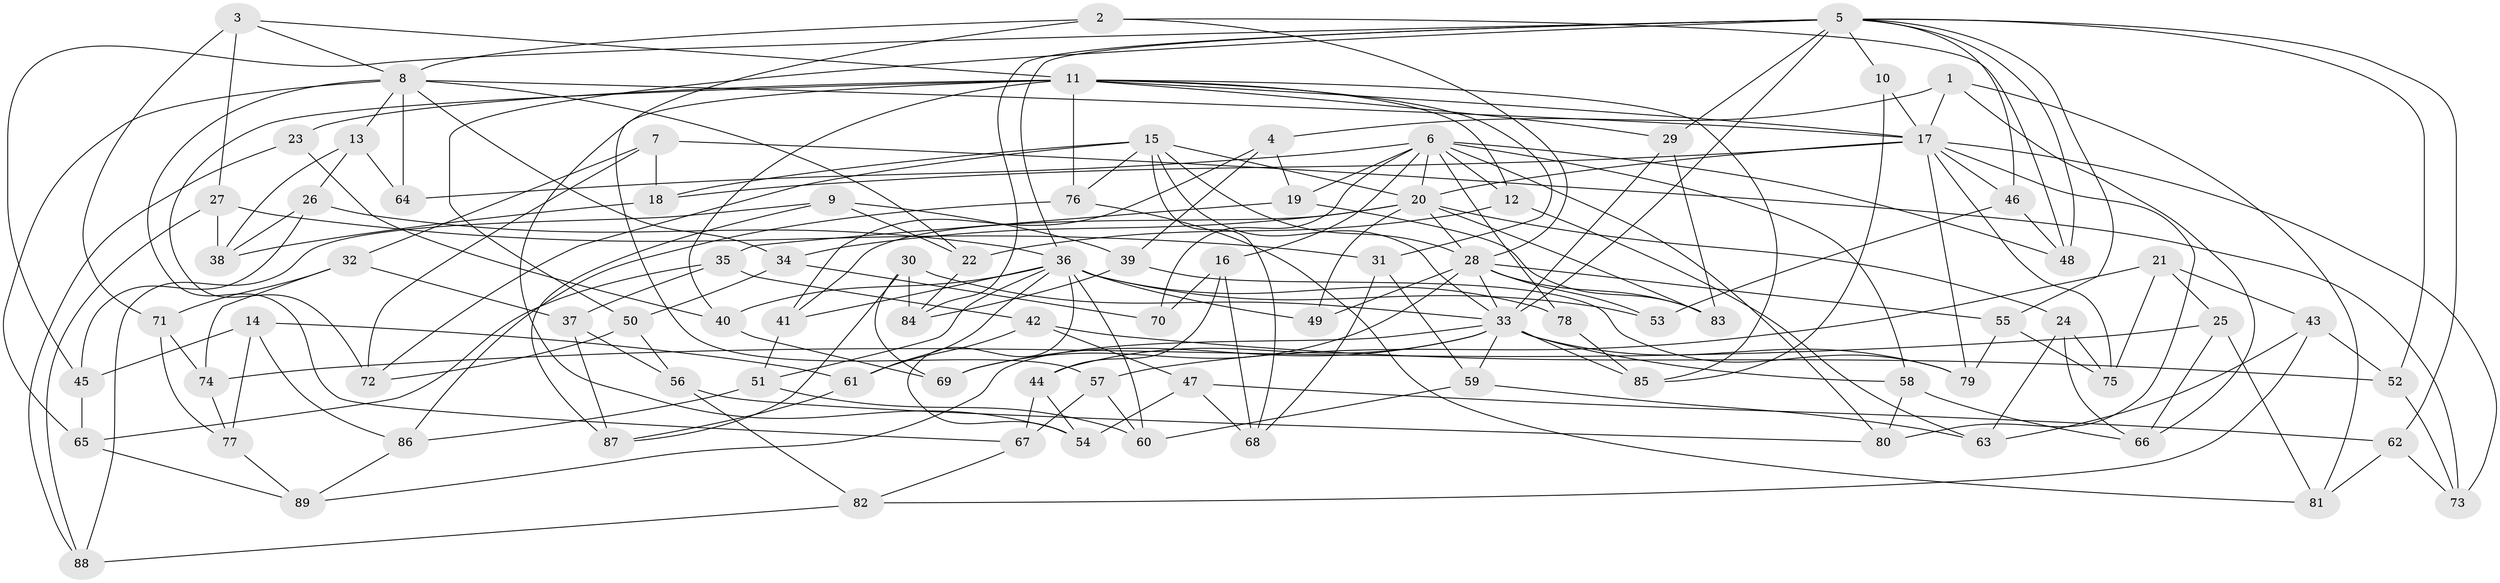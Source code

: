 // original degree distribution, {4: 1.0}
// Generated by graph-tools (version 1.1) at 2025/53/03/04/25 22:53:59]
// undirected, 89 vertices, 205 edges
graph export_dot {
  node [color=gray90,style=filled];
  1;
  2;
  3;
  4;
  5;
  6;
  7;
  8;
  9;
  10;
  11;
  12;
  13;
  14;
  15;
  16;
  17;
  18;
  19;
  20;
  21;
  22;
  23;
  24;
  25;
  26;
  27;
  28;
  29;
  30;
  31;
  32;
  33;
  34;
  35;
  36;
  37;
  38;
  39;
  40;
  41;
  42;
  43;
  44;
  45;
  46;
  47;
  48;
  49;
  50;
  51;
  52;
  53;
  54;
  55;
  56;
  57;
  58;
  59;
  60;
  61;
  62;
  63;
  64;
  65;
  66;
  67;
  68;
  69;
  70;
  71;
  72;
  73;
  74;
  75;
  76;
  77;
  78;
  79;
  80;
  81;
  82;
  83;
  84;
  85;
  86;
  87;
  88;
  89;
  1 -- 4 [weight=1.0];
  1 -- 17 [weight=1.0];
  1 -- 66 [weight=1.0];
  1 -- 81 [weight=1.0];
  2 -- 8 [weight=1.0];
  2 -- 28 [weight=1.0];
  2 -- 48 [weight=1.0];
  2 -- 54 [weight=1.0];
  3 -- 8 [weight=1.0];
  3 -- 11 [weight=1.0];
  3 -- 27 [weight=1.0];
  3 -- 71 [weight=1.0];
  4 -- 19 [weight=1.0];
  4 -- 39 [weight=1.0];
  4 -- 41 [weight=1.0];
  5 -- 10 [weight=1.0];
  5 -- 29 [weight=1.0];
  5 -- 33 [weight=1.0];
  5 -- 36 [weight=1.0];
  5 -- 45 [weight=1.0];
  5 -- 46 [weight=1.0];
  5 -- 48 [weight=1.0];
  5 -- 50 [weight=1.0];
  5 -- 52 [weight=1.0];
  5 -- 55 [weight=1.0];
  5 -- 62 [weight=1.0];
  5 -- 84 [weight=1.0];
  6 -- 12 [weight=1.0];
  6 -- 16 [weight=1.0];
  6 -- 19 [weight=1.0];
  6 -- 20 [weight=1.0];
  6 -- 48 [weight=1.0];
  6 -- 58 [weight=1.0];
  6 -- 64 [weight=1.0];
  6 -- 70 [weight=2.0];
  6 -- 78 [weight=2.0];
  6 -- 80 [weight=1.0];
  7 -- 18 [weight=1.0];
  7 -- 32 [weight=1.0];
  7 -- 72 [weight=1.0];
  7 -- 73 [weight=1.0];
  8 -- 13 [weight=1.0];
  8 -- 17 [weight=1.0];
  8 -- 22 [weight=1.0];
  8 -- 34 [weight=1.0];
  8 -- 64 [weight=2.0];
  8 -- 65 [weight=1.0];
  8 -- 67 [weight=1.0];
  9 -- 22 [weight=1.0];
  9 -- 39 [weight=1.0];
  9 -- 87 [weight=1.0];
  9 -- 88 [weight=1.0];
  10 -- 17 [weight=2.0];
  10 -- 85 [weight=1.0];
  11 -- 12 [weight=1.0];
  11 -- 17 [weight=1.0];
  11 -- 23 [weight=2.0];
  11 -- 29 [weight=1.0];
  11 -- 31 [weight=1.0];
  11 -- 40 [weight=1.0];
  11 -- 57 [weight=1.0];
  11 -- 72 [weight=1.0];
  11 -- 76 [weight=1.0];
  11 -- 85 [weight=1.0];
  12 -- 22 [weight=1.0];
  12 -- 63 [weight=1.0];
  13 -- 26 [weight=1.0];
  13 -- 38 [weight=1.0];
  13 -- 64 [weight=1.0];
  14 -- 45 [weight=1.0];
  14 -- 61 [weight=1.0];
  14 -- 77 [weight=1.0];
  14 -- 86 [weight=1.0];
  15 -- 18 [weight=1.0];
  15 -- 20 [weight=2.0];
  15 -- 28 [weight=1.0];
  15 -- 33 [weight=1.0];
  15 -- 68 [weight=1.0];
  15 -- 72 [weight=1.0];
  15 -- 76 [weight=1.0];
  16 -- 44 [weight=1.0];
  16 -- 68 [weight=1.0];
  16 -- 70 [weight=1.0];
  17 -- 18 [weight=1.0];
  17 -- 20 [weight=1.0];
  17 -- 46 [weight=1.0];
  17 -- 73 [weight=1.0];
  17 -- 75 [weight=1.0];
  17 -- 79 [weight=1.0];
  17 -- 80 [weight=1.0];
  18 -- 38 [weight=1.0];
  19 -- 35 [weight=1.0];
  19 -- 83 [weight=1.0];
  20 -- 24 [weight=1.0];
  20 -- 28 [weight=1.0];
  20 -- 34 [weight=1.0];
  20 -- 41 [weight=1.0];
  20 -- 49 [weight=1.0];
  20 -- 83 [weight=1.0];
  21 -- 25 [weight=1.0];
  21 -- 43 [weight=1.0];
  21 -- 57 [weight=1.0];
  21 -- 75 [weight=1.0];
  22 -- 84 [weight=1.0];
  23 -- 40 [weight=1.0];
  23 -- 88 [weight=1.0];
  24 -- 63 [weight=1.0];
  24 -- 66 [weight=1.0];
  24 -- 75 [weight=1.0];
  25 -- 66 [weight=1.0];
  25 -- 74 [weight=1.0];
  25 -- 81 [weight=1.0];
  26 -- 36 [weight=1.0];
  26 -- 38 [weight=1.0];
  26 -- 45 [weight=1.0];
  27 -- 31 [weight=1.0];
  27 -- 38 [weight=1.0];
  27 -- 88 [weight=1.0];
  28 -- 33 [weight=1.0];
  28 -- 49 [weight=2.0];
  28 -- 53 [weight=1.0];
  28 -- 55 [weight=1.0];
  28 -- 69 [weight=1.0];
  28 -- 83 [weight=1.0];
  29 -- 33 [weight=1.0];
  29 -- 83 [weight=1.0];
  30 -- 33 [weight=1.0];
  30 -- 69 [weight=1.0];
  30 -- 84 [weight=1.0];
  30 -- 87 [weight=1.0];
  31 -- 59 [weight=1.0];
  31 -- 68 [weight=1.0];
  32 -- 37 [weight=1.0];
  32 -- 71 [weight=1.0];
  32 -- 74 [weight=1.0];
  33 -- 44 [weight=1.0];
  33 -- 58 [weight=1.0];
  33 -- 59 [weight=1.0];
  33 -- 69 [weight=1.0];
  33 -- 79 [weight=1.0];
  33 -- 85 [weight=1.0];
  33 -- 89 [weight=1.0];
  34 -- 50 [weight=1.0];
  34 -- 70 [weight=1.0];
  35 -- 37 [weight=1.0];
  35 -- 42 [weight=1.0];
  35 -- 65 [weight=1.0];
  36 -- 40 [weight=1.0];
  36 -- 41 [weight=1.0];
  36 -- 49 [weight=1.0];
  36 -- 51 [weight=1.0];
  36 -- 53 [weight=2.0];
  36 -- 54 [weight=1.0];
  36 -- 60 [weight=1.0];
  36 -- 61 [weight=1.0];
  36 -- 78 [weight=1.0];
  37 -- 56 [weight=1.0];
  37 -- 87 [weight=1.0];
  39 -- 79 [weight=1.0];
  39 -- 84 [weight=1.0];
  40 -- 69 [weight=1.0];
  41 -- 51 [weight=1.0];
  42 -- 47 [weight=1.0];
  42 -- 52 [weight=1.0];
  42 -- 61 [weight=1.0];
  43 -- 52 [weight=1.0];
  43 -- 63 [weight=1.0];
  43 -- 82 [weight=1.0];
  44 -- 54 [weight=1.0];
  44 -- 67 [weight=1.0];
  45 -- 65 [weight=1.0];
  46 -- 48 [weight=1.0];
  46 -- 53 [weight=1.0];
  47 -- 54 [weight=1.0];
  47 -- 62 [weight=1.0];
  47 -- 68 [weight=1.0];
  50 -- 56 [weight=1.0];
  50 -- 72 [weight=1.0];
  51 -- 60 [weight=1.0];
  51 -- 86 [weight=1.0];
  52 -- 73 [weight=1.0];
  55 -- 75 [weight=1.0];
  55 -- 79 [weight=1.0];
  56 -- 80 [weight=1.0];
  56 -- 82 [weight=1.0];
  57 -- 60 [weight=1.0];
  57 -- 67 [weight=1.0];
  58 -- 66 [weight=1.0];
  58 -- 80 [weight=1.0];
  59 -- 60 [weight=1.0];
  59 -- 63 [weight=1.0];
  61 -- 87 [weight=1.0];
  62 -- 73 [weight=1.0];
  62 -- 81 [weight=1.0];
  65 -- 89 [weight=1.0];
  67 -- 82 [weight=1.0];
  71 -- 74 [weight=1.0];
  71 -- 77 [weight=1.0];
  74 -- 77 [weight=1.0];
  76 -- 81 [weight=1.0];
  76 -- 86 [weight=1.0];
  77 -- 89 [weight=1.0];
  78 -- 85 [weight=1.0];
  82 -- 88 [weight=1.0];
  86 -- 89 [weight=1.0];
}
